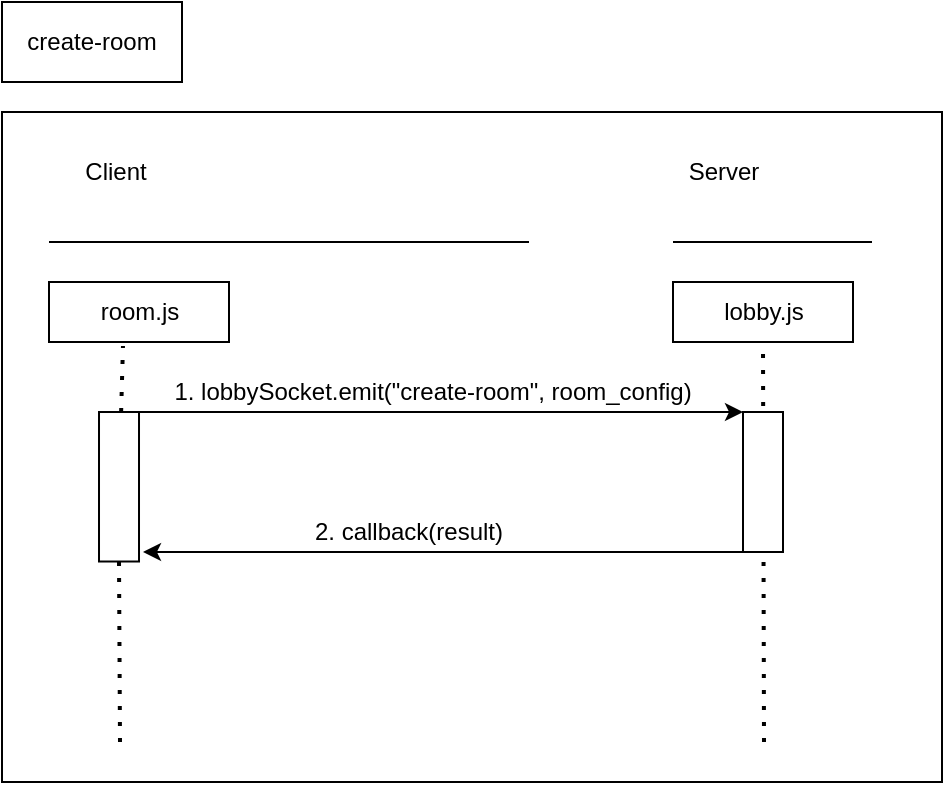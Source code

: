 <mxfile version="20.7.4" type="github">
  <diagram id="Z87XCZslrCXwQrkr19RX" name="Page-1">
    <mxGraphModel dx="1434" dy="707" grid="1" gridSize="10" guides="1" tooltips="1" connect="1" arrows="1" fold="1" page="1" pageScale="1" pageWidth="827" pageHeight="1169" math="0" shadow="0">
      <root>
        <mxCell id="0" />
        <mxCell id="1" parent="0" />
        <mxCell id="S6yvC7qdEsfKQvKiLP5z-28" value="" style="rounded=0;whiteSpace=wrap;html=1;" parent="1" vertex="1">
          <mxGeometry x="180" y="475" width="470" height="335" as="geometry" />
        </mxCell>
        <mxCell id="S6yvC7qdEsfKQvKiLP5z-27" value="" style="rounded=0;whiteSpace=wrap;html=1;" parent="1" vertex="1">
          <mxGeometry x="180" y="420" width="90" height="40" as="geometry" />
        </mxCell>
        <mxCell id="S6yvC7qdEsfKQvKiLP5z-1" value="room.js" style="rounded=0;whiteSpace=wrap;html=1;" parent="1" vertex="1">
          <mxGeometry x="203.5" y="560" width="90" height="30" as="geometry" />
        </mxCell>
        <mxCell id="S6yvC7qdEsfKQvKiLP5z-3" value="lobby.js" style="rounded=0;whiteSpace=wrap;html=1;" parent="1" vertex="1">
          <mxGeometry x="515.5" y="560" width="90" height="30" as="geometry" />
        </mxCell>
        <mxCell id="S6yvC7qdEsfKQvKiLP5z-5" value="" style="endArrow=none;dashed=1;html=1;dashPattern=1 3;strokeWidth=2;rounded=0;entryX=0.411;entryY=1.067;entryDx=0;entryDy=0;entryPerimeter=0;startArrow=none;" parent="1" source="S6yvC7qdEsfKQvKiLP5z-13" target="S6yvC7qdEsfKQvKiLP5z-1" edge="1">
          <mxGeometry width="50" height="50" relative="1" as="geometry">
            <mxPoint x="240.5" y="950" as="sourcePoint" />
            <mxPoint x="600.5" y="840" as="targetPoint" />
          </mxGeometry>
        </mxCell>
        <mxCell id="S6yvC7qdEsfKQvKiLP5z-6" value="" style="endArrow=none;dashed=1;html=1;dashPattern=1 3;strokeWidth=2;rounded=0;entryX=0.5;entryY=1;entryDx=0;entryDy=0;" parent="1" target="S6yvC7qdEsfKQvKiLP5z-3" edge="1">
          <mxGeometry width="50" height="50" relative="1" as="geometry">
            <mxPoint x="561" y="790" as="sourcePoint" />
            <mxPoint x="250.49" y="602.01" as="targetPoint" />
          </mxGeometry>
        </mxCell>
        <mxCell id="S6yvC7qdEsfKQvKiLP5z-9" value="" style="endArrow=none;html=1;rounded=0;" parent="1" edge="1">
          <mxGeometry width="50" height="50" relative="1" as="geometry">
            <mxPoint x="203.5" y="540" as="sourcePoint" />
            <mxPoint x="443.5" y="540" as="targetPoint" />
          </mxGeometry>
        </mxCell>
        <mxCell id="S6yvC7qdEsfKQvKiLP5z-10" value="" style="endArrow=none;html=1;rounded=0;" parent="1" edge="1">
          <mxGeometry width="50" height="50" relative="1" as="geometry">
            <mxPoint x="515.5" y="540" as="sourcePoint" />
            <mxPoint x="615" y="540" as="targetPoint" />
          </mxGeometry>
        </mxCell>
        <mxCell id="S6yvC7qdEsfKQvKiLP5z-11" value="Client" style="text;strokeColor=none;align=center;fillColor=none;html=1;verticalAlign=middle;whiteSpace=wrap;rounded=0;" parent="1" vertex="1">
          <mxGeometry x="206.5" y="490" width="60" height="30" as="geometry" />
        </mxCell>
        <mxCell id="S6yvC7qdEsfKQvKiLP5z-12" value="Server" style="text;strokeColor=none;align=center;fillColor=none;html=1;verticalAlign=middle;whiteSpace=wrap;rounded=0;" parent="1" vertex="1">
          <mxGeometry x="510.5" y="490" width="60" height="30" as="geometry" />
        </mxCell>
        <mxCell id="S6yvC7qdEsfKQvKiLP5z-13" value="" style="rounded=0;whiteSpace=wrap;html=1;rotation=90;" parent="1" vertex="1">
          <mxGeometry x="201.13" y="652.38" width="74.75" height="20" as="geometry" />
        </mxCell>
        <mxCell id="S6yvC7qdEsfKQvKiLP5z-14" value="" style="endArrow=none;dashed=1;html=1;dashPattern=1 3;strokeWidth=2;rounded=0;entryX=1;entryY=0.5;entryDx=0;entryDy=0;" parent="1" target="S6yvC7qdEsfKQvKiLP5z-13" edge="1">
          <mxGeometry width="50" height="50" relative="1" as="geometry">
            <mxPoint x="239" y="790" as="sourcePoint" />
            <mxPoint x="232.5" y="695" as="targetPoint" />
          </mxGeometry>
        </mxCell>
        <mxCell id="S6yvC7qdEsfKQvKiLP5z-15" value="" style="endArrow=classic;html=1;rounded=0;exitX=0;exitY=0.25;exitDx=0;exitDy=0;entryX=0;entryY=1;entryDx=0;entryDy=0;" parent="1" source="S6yvC7qdEsfKQvKiLP5z-13" target="S6yvC7qdEsfKQvKiLP5z-16" edge="1">
          <mxGeometry width="50" height="50" relative="1" as="geometry">
            <mxPoint x="550.5" y="780" as="sourcePoint" />
            <mxPoint x="510.5" y="695" as="targetPoint" />
          </mxGeometry>
        </mxCell>
        <mxCell id="S6yvC7qdEsfKQvKiLP5z-16" value="" style="rounded=0;whiteSpace=wrap;html=1;rotation=90;" parent="1" vertex="1">
          <mxGeometry x="525.5" y="650" width="70" height="20" as="geometry" />
        </mxCell>
        <mxCell id="S6yvC7qdEsfKQvKiLP5z-17" value="1. lobbySocket.emit(&quot;create-room&quot;, room_config)" style="text;strokeColor=none;align=center;fillColor=none;html=1;verticalAlign=middle;whiteSpace=wrap;rounded=0;" parent="1" vertex="1">
          <mxGeometry x="260" y="600" width="270.5" height="30" as="geometry" />
        </mxCell>
        <mxCell id="S6yvC7qdEsfKQvKiLP5z-18" value="" style="endArrow=classic;html=1;rounded=0;exitX=1;exitY=0.5;exitDx=0;exitDy=0;" parent="1" source="S6yvC7qdEsfKQvKiLP5z-16" edge="1">
          <mxGeometry width="50" height="50" relative="1" as="geometry">
            <mxPoint x="550.5" y="780" as="sourcePoint" />
            <mxPoint x="250.5" y="695" as="targetPoint" />
          </mxGeometry>
        </mxCell>
        <mxCell id="S6yvC7qdEsfKQvKiLP5z-19" value="2. callback(result)" style="text;strokeColor=none;align=center;fillColor=none;html=1;verticalAlign=middle;whiteSpace=wrap;rounded=0;" parent="1" vertex="1">
          <mxGeometry x="260" y="670" width="247" height="30" as="geometry" />
        </mxCell>
        <mxCell id="S6yvC7qdEsfKQvKiLP5z-26" value="create-room" style="text;strokeColor=none;align=center;fillColor=none;html=1;verticalAlign=middle;whiteSpace=wrap;rounded=0;" parent="1" vertex="1">
          <mxGeometry x="190" y="425" width="70" height="30" as="geometry" />
        </mxCell>
      </root>
    </mxGraphModel>
  </diagram>
</mxfile>
